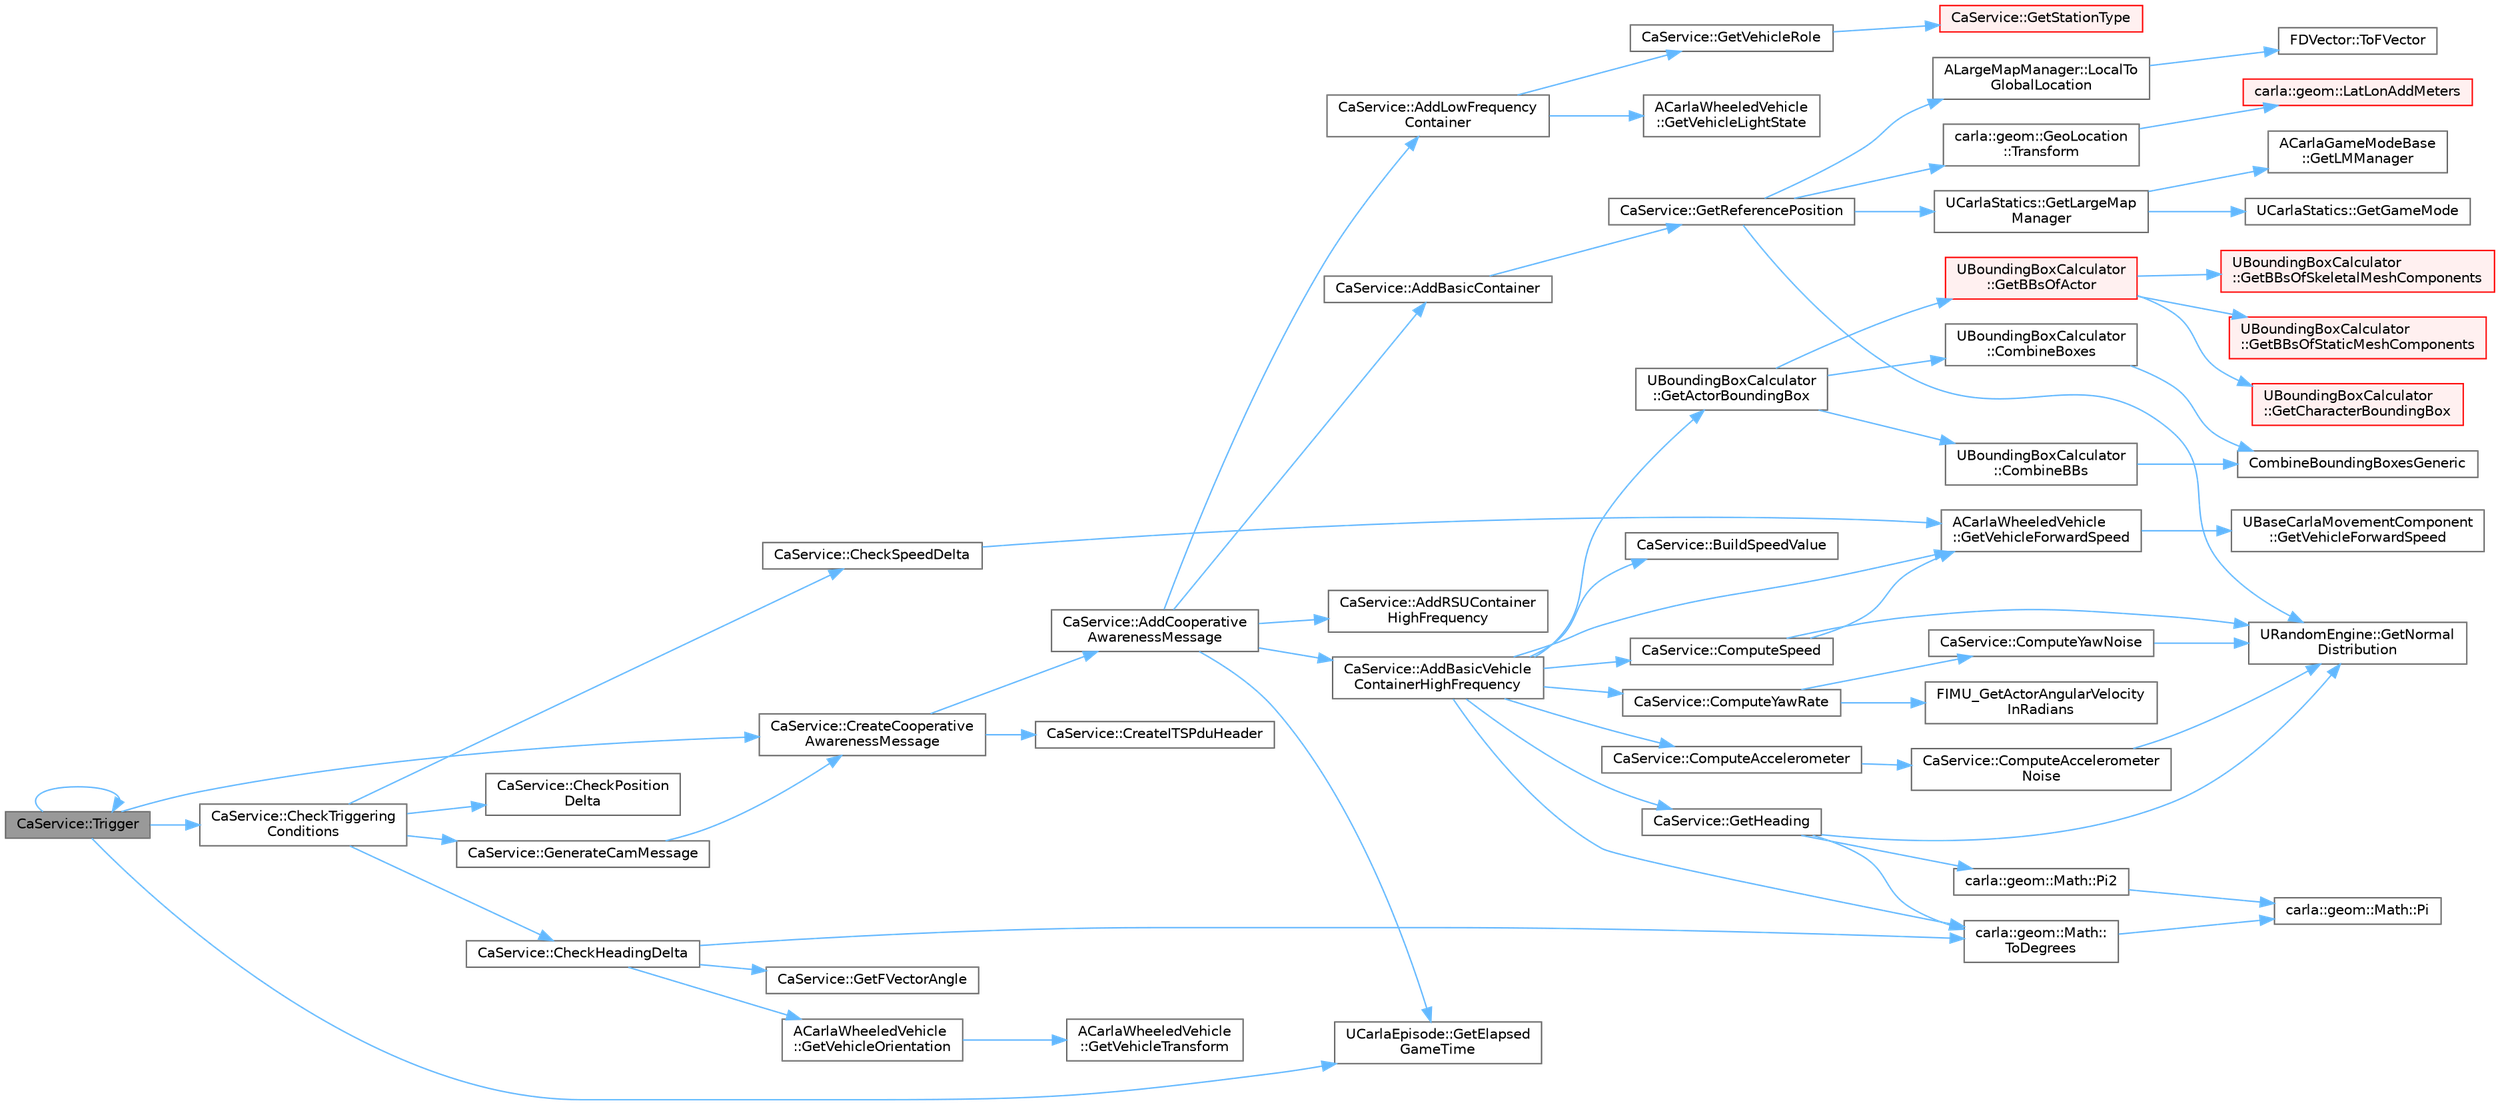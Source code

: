 digraph "CaService::Trigger"
{
 // INTERACTIVE_SVG=YES
 // LATEX_PDF_SIZE
  bgcolor="transparent";
  edge [fontname=Helvetica,fontsize=10,labelfontname=Helvetica,labelfontsize=10];
  node [fontname=Helvetica,fontsize=10,shape=box,height=0.2,width=0.4];
  rankdir="LR";
  Node1 [id="Node000001",label="CaService::Trigger",height=0.2,width=0.4,color="gray40", fillcolor="grey60", style="filled", fontcolor="black",tooltip=" "];
  Node1 -> Node2 [id="edge1_Node000001_Node000002",color="steelblue1",style="solid",tooltip=" "];
  Node2 [id="Node000002",label="CaService::CheckTriggering\lConditions",height=0.2,width=0.4,color="grey40", fillcolor="white", style="filled",URL="$dc/d72/classCaService.html#af0c9631cf58c85f850d00d94180432c0",tooltip=" "];
  Node2 -> Node3 [id="edge2_Node000002_Node000003",color="steelblue1",style="solid",tooltip=" "];
  Node3 [id="Node000003",label="CaService::CheckHeadingDelta",height=0.2,width=0.4,color="grey40", fillcolor="white", style="filled",URL="$dc/d72/classCaService.html#a6ae189d50c8f10aa9272be9b2cada168",tooltip=" "];
  Node3 -> Node4 [id="edge3_Node000003_Node000004",color="steelblue1",style="solid",tooltip=" "];
  Node4 [id="Node000004",label="CaService::GetFVectorAngle",height=0.2,width=0.4,color="grey40", fillcolor="white", style="filled",URL="$dc/d72/classCaService.html#ae308df1a909d05f20455e667d69cc681",tooltip=" "];
  Node3 -> Node5 [id="edge4_Node000003_Node000005",color="steelblue1",style="solid",tooltip=" "];
  Node5 [id="Node000005",label="ACarlaWheeledVehicle\l::GetVehicleOrientation",height=0.2,width=0.4,color="grey40", fillcolor="white", style="filled",URL="$d5/d70/classACarlaWheeledVehicle.html#a3c55a38c53cbd12284876b3dd5ea9970",tooltip="Orientation vector of the vehicle, pointing forward."];
  Node5 -> Node6 [id="edge5_Node000005_Node000006",color="steelblue1",style="solid",tooltip=" "];
  Node6 [id="Node000006",label="ACarlaWheeledVehicle\l::GetVehicleTransform",height=0.2,width=0.4,color="grey40", fillcolor="white", style="filled",URL="$d5/d70/classACarlaWheeledVehicle.html#aa66156a46d350ca7b5c115eee3a2101e",tooltip="Transform of the vehicle."];
  Node3 -> Node7 [id="edge6_Node000003_Node000007",color="steelblue1",style="solid",tooltip=" "];
  Node7 [id="Node000007",label="carla::geom::Math::\lToDegrees",height=0.2,width=0.4,color="grey40", fillcolor="white", style="filled",URL="$d0/dea/classcarla_1_1geom_1_1Math.html#ae1dc5ac48cfeb15fc66176a644bcf122",tooltip=" "];
  Node7 -> Node8 [id="edge7_Node000007_Node000008",color="steelblue1",style="solid",tooltip=" "];
  Node8 [id="Node000008",label="carla::geom::Math::Pi",height=0.2,width=0.4,color="grey40", fillcolor="white", style="filled",URL="$d0/dea/classcarla_1_1geom_1_1Math.html#abb591fc2a3085df22fc224a9d77cef11",tooltip=" "];
  Node2 -> Node9 [id="edge8_Node000002_Node000009",color="steelblue1",style="solid",tooltip=" "];
  Node9 [id="Node000009",label="CaService::CheckPosition\lDelta",height=0.2,width=0.4,color="grey40", fillcolor="white", style="filled",URL="$dc/d72/classCaService.html#a9be1d6255d2ca3cc4b973ea49b9728e8",tooltip=" "];
  Node2 -> Node10 [id="edge9_Node000002_Node000010",color="steelblue1",style="solid",tooltip=" "];
  Node10 [id="Node000010",label="CaService::CheckSpeedDelta",height=0.2,width=0.4,color="grey40", fillcolor="white", style="filled",URL="$dc/d72/classCaService.html#acce07188fbf060cc9fe76d3112e800f1",tooltip=" "];
  Node10 -> Node11 [id="edge10_Node000010_Node000011",color="steelblue1",style="solid",tooltip=" "];
  Node11 [id="Node000011",label="ACarlaWheeledVehicle\l::GetVehicleForwardSpeed",height=0.2,width=0.4,color="grey40", fillcolor="white", style="filled",URL="$d5/d70/classACarlaWheeledVehicle.html#a6edcead801fe7eb5c26131370659b287",tooltip="Forward speed in cm/s. Might be negative if goes backwards."];
  Node11 -> Node12 [id="edge11_Node000011_Node000012",color="steelblue1",style="solid",tooltip=" "];
  Node12 [id="Node000012",label="UBaseCarlaMovementComponent\l::GetVehicleForwardSpeed",height=0.2,width=0.4,color="grey40", fillcolor="white", style="filled",URL="$d2/d48/classUBaseCarlaMovementComponent.html#a974cdab518603a6b54fa3e3fd8b2c68e",tooltip=" "];
  Node2 -> Node13 [id="edge12_Node000002_Node000013",color="steelblue1",style="solid",tooltip=" "];
  Node13 [id="Node000013",label="CaService::GenerateCamMessage",height=0.2,width=0.4,color="grey40", fillcolor="white", style="filled",URL="$dc/d72/classCaService.html#ac516ff7495bc32f142607fa3c18feb3e",tooltip=" "];
  Node13 -> Node14 [id="edge13_Node000013_Node000014",color="steelblue1",style="solid",tooltip=" "];
  Node14 [id="Node000014",label="CaService::CreateCooperative\lAwarenessMessage",height=0.2,width=0.4,color="grey40", fillcolor="white", style="filled",URL="$dc/d72/classCaService.html#aeed10735fdfabc90def5dc5459636d57",tooltip=" "];
  Node14 -> Node15 [id="edge14_Node000014_Node000015",color="steelblue1",style="solid",tooltip=" "];
  Node15 [id="Node000015",label="CaService::AddCooperative\lAwarenessMessage",height=0.2,width=0.4,color="grey40", fillcolor="white", style="filled",URL="$dc/d72/classCaService.html#af78a02cbfa27133b4682c7f99c3ed09e",tooltip=" "];
  Node15 -> Node16 [id="edge15_Node000015_Node000016",color="steelblue1",style="solid",tooltip=" "];
  Node16 [id="Node000016",label="CaService::AddBasicContainer",height=0.2,width=0.4,color="grey40", fillcolor="white", style="filled",URL="$dc/d72/classCaService.html#afecf9177ad7c234805ef94facc28f0b3",tooltip=" "];
  Node16 -> Node17 [id="edge16_Node000016_Node000017",color="steelblue1",style="solid",tooltip=" "];
  Node17 [id="Node000017",label="CaService::GetReferencePosition",height=0.2,width=0.4,color="grey40", fillcolor="white", style="filled",URL="$dc/d72/classCaService.html#a1afb5ef6b14dc245a4e587e680b0e519",tooltip=" "];
  Node17 -> Node18 [id="edge17_Node000017_Node000018",color="steelblue1",style="solid",tooltip=" "];
  Node18 [id="Node000018",label="UCarlaStatics::GetLargeMap\lManager",height=0.2,width=0.4,color="grey40", fillcolor="white", style="filled",URL="$d7/d1e/classUCarlaStatics.html#a8137f56360aa59de44591fce99608dc4",tooltip=" "];
  Node18 -> Node19 [id="edge18_Node000018_Node000019",color="steelblue1",style="solid",tooltip=" "];
  Node19 [id="Node000019",label="UCarlaStatics::GetGameMode",height=0.2,width=0.4,color="grey40", fillcolor="white", style="filled",URL="$d7/d1e/classUCarlaStatics.html#acf94832c60579b6d161b66447719efbc",tooltip=" "];
  Node18 -> Node20 [id="edge19_Node000018_Node000020",color="steelblue1",style="solid",tooltip=" "];
  Node20 [id="Node000020",label="ACarlaGameModeBase\l::GetLMManager",height=0.2,width=0.4,color="grey40", fillcolor="white", style="filled",URL="$db/de5/classACarlaGameModeBase.html#a6a66e9a979a5dfbdb292f8eb3f89149c",tooltip=" "];
  Node17 -> Node21 [id="edge20_Node000017_Node000021",color="steelblue1",style="solid",tooltip=" "];
  Node21 [id="Node000021",label="URandomEngine::GetNormal\lDistribution",height=0.2,width=0.4,color="grey40", fillcolor="white", style="filled",URL="$d2/d4b/classURandomEngine.html#a794f6be8c1517dba34b61f2b753cb4d3",tooltip=" "];
  Node17 -> Node22 [id="edge21_Node000017_Node000022",color="steelblue1",style="solid",tooltip=" "];
  Node22 [id="Node000022",label="ALargeMapManager::LocalTo\lGlobalLocation",height=0.2,width=0.4,color="grey40", fillcolor="white", style="filled",URL="$d9/d4b/classALargeMapManager.html#adc28142d65c3bdb83f5a6a6db9deee81",tooltip=" "];
  Node22 -> Node23 [id="edge22_Node000022_Node000023",color="steelblue1",style="solid",tooltip=" "];
  Node23 [id="Node000023",label="FDVector::ToFVector",height=0.2,width=0.4,color="grey40", fillcolor="white", style="filled",URL="$de/d7a/structFDVector.html#afcef01413fad4ebae06ee468bee88a9c",tooltip=" "];
  Node17 -> Node24 [id="edge23_Node000017_Node000024",color="steelblue1",style="solid",tooltip=" "];
  Node24 [id="Node000024",label="carla::geom::GeoLocation\l::Transform",height=0.2,width=0.4,color="grey40", fillcolor="white", style="filled",URL="$d3/df4/classcarla_1_1geom_1_1GeoLocation.html#a51aadebcf64689d1729e8b20e461485b",tooltip="Transform the given location to a GeoLocation using this as geo-reference."];
  Node24 -> Node25 [id="edge24_Node000024_Node000025",color="steelblue1",style="solid",tooltip=" "];
  Node25 [id="Node000025",label="carla::geom::LatLonAddMeters",height=0.2,width=0.4,color="red", fillcolor="#FFF0F0", style="filled",URL="$dc/dda/namespacecarla_1_1geom.html#ab563ac51c2d53544481217df7e8e6a35",tooltip="Adds meters dx/dy to given lat/lon and returns new lat/lon."];
  Node15 -> Node30 [id="edge25_Node000015_Node000030",color="steelblue1",style="solid",tooltip=" "];
  Node30 [id="Node000030",label="CaService::AddBasicVehicle\lContainerHighFrequency",height=0.2,width=0.4,color="grey40", fillcolor="white", style="filled",URL="$dc/d72/classCaService.html#aada5a11db167140445dd085b2f40a43a",tooltip=" "];
  Node30 -> Node31 [id="edge26_Node000030_Node000031",color="steelblue1",style="solid",tooltip=" "];
  Node31 [id="Node000031",label="CaService::BuildSpeedValue",height=0.2,width=0.4,color="grey40", fillcolor="white", style="filled",URL="$dc/d72/classCaService.html#ac2c20b7962d7b79a82c12c1fc31c2259",tooltip=" "];
  Node30 -> Node32 [id="edge27_Node000030_Node000032",color="steelblue1",style="solid",tooltip=" "];
  Node32 [id="Node000032",label="CaService::ComputeAccelerometer",height=0.2,width=0.4,color="grey40", fillcolor="white", style="filled",URL="$dc/d72/classCaService.html#a6e8e3ac14ecef450c6487112666ab9f6",tooltip=" "];
  Node32 -> Node33 [id="edge28_Node000032_Node000033",color="steelblue1",style="solid",tooltip=" "];
  Node33 [id="Node000033",label="CaService::ComputeAccelerometer\lNoise",height=0.2,width=0.4,color="grey40", fillcolor="white", style="filled",URL="$dc/d72/classCaService.html#a10e27f9dff760d01ab6b66beb16292c7",tooltip=" "];
  Node33 -> Node21 [id="edge29_Node000033_Node000021",color="steelblue1",style="solid",tooltip=" "];
  Node30 -> Node34 [id="edge30_Node000030_Node000034",color="steelblue1",style="solid",tooltip=" "];
  Node34 [id="Node000034",label="CaService::ComputeSpeed",height=0.2,width=0.4,color="grey40", fillcolor="white", style="filled",URL="$dc/d72/classCaService.html#ad8f9c1690dfe3d09355ef97f337d69f9",tooltip=" "];
  Node34 -> Node21 [id="edge31_Node000034_Node000021",color="steelblue1",style="solid",tooltip=" "];
  Node34 -> Node11 [id="edge32_Node000034_Node000011",color="steelblue1",style="solid",tooltip=" "];
  Node30 -> Node35 [id="edge33_Node000030_Node000035",color="steelblue1",style="solid",tooltip=" "];
  Node35 [id="Node000035",label="CaService::ComputeYawRate",height=0.2,width=0.4,color="grey40", fillcolor="white", style="filled",URL="$dc/d72/classCaService.html#a683e895384f5c2d7f7814c16d36c5308",tooltip=" "];
  Node35 -> Node36 [id="edge34_Node000035_Node000036",color="steelblue1",style="solid",tooltip=" "];
  Node36 [id="Node000036",label="CaService::ComputeYawNoise",height=0.2,width=0.4,color="grey40", fillcolor="white", style="filled",URL="$dc/d72/classCaService.html#ad442a7452d3d952e3d6cea0b88ef0c07",tooltip=" "];
  Node36 -> Node21 [id="edge35_Node000036_Node000021",color="steelblue1",style="solid",tooltip=" "];
  Node35 -> Node37 [id="edge36_Node000035_Node000037",color="steelblue1",style="solid",tooltip=" "];
  Node37 [id="Node000037",label="FIMU_GetActorAngularVelocity\lInRadians",height=0.2,width=0.4,color="grey40", fillcolor="white", style="filled",URL="$d7/d78/InertialMeasurementUnit_8cpp.html#af4975d0785257be624de10365d21740d",tooltip=" "];
  Node30 -> Node38 [id="edge37_Node000030_Node000038",color="steelblue1",style="solid",tooltip=" "];
  Node38 [id="Node000038",label="UBoundingBoxCalculator\l::GetActorBoundingBox",height=0.2,width=0.4,color="grey40", fillcolor="white", style="filled",URL="$df/d02/classUBoundingBoxCalculator.html#af7bad4e6896754f731f278a20ab7cbff",tooltip="Compute the bounding box of the given Carla actor."];
  Node38 -> Node39 [id="edge38_Node000038_Node000039",color="steelblue1",style="solid",tooltip=" "];
  Node39 [id="Node000039",label="UBoundingBoxCalculator\l::CombineBBs",height=0.2,width=0.4,color="grey40", fillcolor="white", style="filled",URL="$df/d02/classUBoundingBoxCalculator.html#adc638d4ad146b80666f002e31fb67dca",tooltip=" "];
  Node39 -> Node40 [id="edge39_Node000039_Node000040",color="steelblue1",style="solid",tooltip=" "];
  Node40 [id="Node000040",label="CombineBoundingBoxesGeneric",height=0.2,width=0.4,color="grey40", fillcolor="white", style="filled",URL="$dd/dd8/BoundingBoxCalculator_8cpp.html#add48caf167e197fab6a9c2228ad1c024",tooltip=" "];
  Node38 -> Node41 [id="edge40_Node000038_Node000041",color="steelblue1",style="solid",tooltip=" "];
  Node41 [id="Node000041",label="UBoundingBoxCalculator\l::CombineBoxes",height=0.2,width=0.4,color="grey40", fillcolor="white", style="filled",URL="$df/d02/classUBoundingBoxCalculator.html#afc2c3e04d5aa316befc5e034d66fff08",tooltip=" "];
  Node41 -> Node40 [id="edge41_Node000041_Node000040",color="steelblue1",style="solid",tooltip=" "];
  Node38 -> Node42 [id="edge42_Node000038_Node000042",color="steelblue1",style="solid",tooltip=" "];
  Node42 [id="Node000042",label="UBoundingBoxCalculator\l::GetBBsOfActor",height=0.2,width=0.4,color="red", fillcolor="#FFF0F0", style="filled",URL="$df/d02/classUBoundingBoxCalculator.html#a2c923355cb61474395e94b63c753b81b",tooltip=" "];
  Node42 -> Node43 [id="edge43_Node000042_Node000043",color="steelblue1",style="solid",tooltip=" "];
  Node43 [id="Node000043",label="UBoundingBoxCalculator\l::GetBBsOfSkeletalMeshComponents",height=0.2,width=0.4,color="red", fillcolor="#FFF0F0", style="filled",URL="$df/d02/classUBoundingBoxCalculator.html#a26b06d84b8d5990869150aaabc633072",tooltip=" "];
  Node42 -> Node47 [id="edge44_Node000042_Node000047",color="steelblue1",style="solid",tooltip=" "];
  Node47 [id="Node000047",label="UBoundingBoxCalculator\l::GetBBsOfStaticMeshComponents",height=0.2,width=0.4,color="red", fillcolor="#FFF0F0", style="filled",URL="$df/d02/classUBoundingBoxCalculator.html#ae6652aae39124e629b2cab14760fa027",tooltip=" "];
  Node42 -> Node49 [id="edge45_Node000042_Node000049",color="steelblue1",style="solid",tooltip=" "];
  Node49 [id="Node000049",label="UBoundingBoxCalculator\l::GetCharacterBoundingBox",height=0.2,width=0.4,color="red", fillcolor="#FFF0F0", style="filled",URL="$df/d02/classUBoundingBoxCalculator.html#a6f9f361b86200319b604a459008c48c0",tooltip=" "];
  Node30 -> Node54 [id="edge46_Node000030_Node000054",color="steelblue1",style="solid",tooltip=" "];
  Node54 [id="Node000054",label="CaService::GetHeading",height=0.2,width=0.4,color="grey40", fillcolor="white", style="filled",URL="$dc/d72/classCaService.html#a925f31b622798db03a5561de115ccd6f",tooltip=" "];
  Node54 -> Node21 [id="edge47_Node000054_Node000021",color="steelblue1",style="solid",tooltip=" "];
  Node54 -> Node55 [id="edge48_Node000054_Node000055",color="steelblue1",style="solid",tooltip=" "];
  Node55 [id="Node000055",label="carla::geom::Math::Pi2",height=0.2,width=0.4,color="grey40", fillcolor="white", style="filled",URL="$d0/dea/classcarla_1_1geom_1_1Math.html#a2b3dd5a42146720b0195024c5a3d1168",tooltip=" "];
  Node55 -> Node8 [id="edge49_Node000055_Node000008",color="steelblue1",style="solid",tooltip=" "];
  Node54 -> Node7 [id="edge50_Node000054_Node000007",color="steelblue1",style="solid",tooltip=" "];
  Node30 -> Node11 [id="edge51_Node000030_Node000011",color="steelblue1",style="solid",tooltip=" "];
  Node30 -> Node7 [id="edge52_Node000030_Node000007",color="steelblue1",style="solid",tooltip=" "];
  Node15 -> Node56 [id="edge53_Node000015_Node000056",color="steelblue1",style="solid",tooltip=" "];
  Node56 [id="Node000056",label="CaService::AddLowFrequency\lContainer",height=0.2,width=0.4,color="grey40", fillcolor="white", style="filled",URL="$dc/d72/classCaService.html#aa68ab6668f5f288ec1eced088465fb75",tooltip=" "];
  Node56 -> Node57 [id="edge54_Node000056_Node000057",color="steelblue1",style="solid",tooltip=" "];
  Node57 [id="Node000057",label="ACarlaWheeledVehicle\l::GetVehicleLightState",height=0.2,width=0.4,color="grey40", fillcolor="white", style="filled",URL="$d5/d70/classACarlaWheeledVehicle.html#a1d146bae89f84b6caccdacfa03f8c498",tooltip=" "];
  Node56 -> Node58 [id="edge55_Node000056_Node000058",color="steelblue1",style="solid",tooltip=" "];
  Node58 [id="Node000058",label="CaService::GetVehicleRole",height=0.2,width=0.4,color="grey40", fillcolor="white", style="filled",URL="$dc/d72/classCaService.html#ac397149ba82d955896c5ea232b08a572",tooltip=" "];
  Node58 -> Node59 [id="edge56_Node000058_Node000059",color="steelblue1",style="solid",tooltip=" "];
  Node59 [id="Node000059",label="CaService::GetStationType",height=0.2,width=0.4,color="red", fillcolor="#FFF0F0", style="filled",URL="$dc/d72/classCaService.html#a7105f7ab694ddaea0197a56de24b73b3",tooltip=" "];
  Node15 -> Node65 [id="edge57_Node000015_Node000065",color="steelblue1",style="solid",tooltip=" "];
  Node65 [id="Node000065",label="CaService::AddRSUContainer\lHighFrequency",height=0.2,width=0.4,color="grey40", fillcolor="white", style="filled",URL="$dc/d72/classCaService.html#ae1586ca1148093687af8911694adcde2",tooltip=" "];
  Node15 -> Node66 [id="edge58_Node000015_Node000066",color="steelblue1",style="solid",tooltip=" "];
  Node66 [id="Node000066",label="UCarlaEpisode::GetElapsed\lGameTime",height=0.2,width=0.4,color="grey40", fillcolor="white", style="filled",URL="$dc/d84/classUCarlaEpisode.html#a773152c8a02ce0d36133abfd81df4045",tooltip="Game seconds since the start of this episode."];
  Node14 -> Node67 [id="edge59_Node000014_Node000067",color="steelblue1",style="solid",tooltip=" "];
  Node67 [id="Node000067",label="CaService::CreateITSPduHeader",height=0.2,width=0.4,color="grey40", fillcolor="white", style="filled",URL="$dc/d72/classCaService.html#a0d759f1a3f3c49917ea07e81b0693e1f",tooltip=" "];
  Node1 -> Node14 [id="edge60_Node000001_Node000014",color="steelblue1",style="solid",tooltip=" "];
  Node1 -> Node66 [id="edge61_Node000001_Node000066",color="steelblue1",style="solid",tooltip=" "];
  Node1 -> Node1 [id="edge62_Node000001_Node000001",color="steelblue1",style="solid",tooltip=" "];
}
